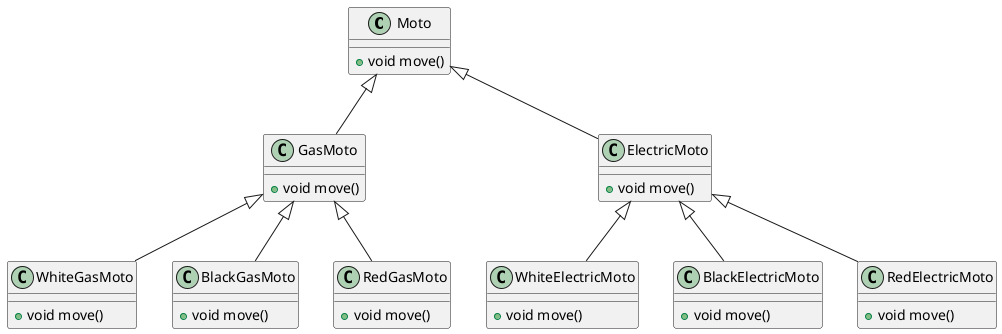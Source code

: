 @startuml

class Moto{
   + void move()
}
class GasMoto{
   + void move()
}
class ElectricMoto{
   + void move()
}
class WhiteGasMoto{
   + void move()
}
class BlackGasMoto{
   + void move()
}
class RedGasMoto{
   + void move()
}
class WhiteElectricMoto{
   + void move()
}
class BlackElectricMoto{
   + void move()
}
class RedElectricMoto{
   + void move()
}

Moto <|-- GasMoto
Moto <|-- ElectricMoto

GasMoto <|-- WhiteGasMoto
GasMoto <|-- BlackGasMoto
GasMoto <|-- RedGasMoto

ElectricMoto<|-- WhiteElectricMoto
ElectricMoto<|-- BlackElectricMoto
ElectricMoto<|-- RedElectricMoto

@enduml
